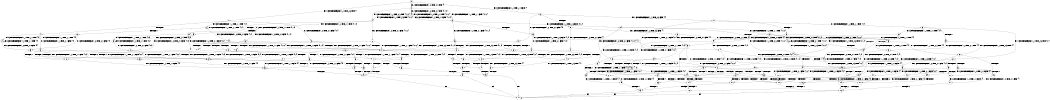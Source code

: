 digraph BCG {
size = "7, 10.5";
center = TRUE;
node [shape = circle];
0 [peripheries = 2];
0 -> 1 [label = "EX !1 !ATOMIC_EXCH_BRANCH (1, +1, TRUE, +0, 3, TRUE) !{}"];
0 -> 2 [label = "EX !2 !ATOMIC_EXCH_BRANCH (1, +0, TRUE, +0, 1, TRUE) !{}"];
0 -> 3 [label = "EX !0 !ATOMIC_EXCH_BRANCH (1, +1, TRUE, +1, 1, FALSE) !{}"];
1 -> 4 [label = "TERMINATE !1"];
1 -> 5 [label = "EX !2 !ATOMIC_EXCH_BRANCH (1, +0, TRUE, +0, 1, FALSE) !{0, 1}"];
1 -> 6 [label = "EX !0 !ATOMIC_EXCH_BRANCH (1, +1, TRUE, +1, 1, TRUE) !{0, 1}"];
2 -> 7 [label = "EX !1 !ATOMIC_EXCH_BRANCH (1, +1, TRUE, +0, 3, TRUE) !{0, 1, 2}"];
2 -> 8 [label = "EX !0 !ATOMIC_EXCH_BRANCH (1, +1, TRUE, +1, 1, FALSE) !{0, 1, 2}"];
2 -> 9 [label = "EX !2 !ATOMIC_EXCH_BRANCH (1, +0, TRUE, +0, 1, TRUE) !{0, 1, 2}"];
3 -> 10 [label = "TERMINATE !0"];
3 -> 11 [label = "EX !1 !ATOMIC_EXCH_BRANCH (1, +1, TRUE, +0, 3, FALSE) !{0}"];
3 -> 12 [label = "EX !2 !ATOMIC_EXCH_BRANCH (1, +0, TRUE, +0, 1, FALSE) !{0}"];
4 -> 13 [label = "EX !2 !ATOMIC_EXCH_BRANCH (1, +0, TRUE, +0, 1, FALSE) !{0}"];
4 -> 14 [label = "EX !0 !ATOMIC_EXCH_BRANCH (1, +1, TRUE, +1, 1, TRUE) !{0}"];
5 -> 15 [label = "TERMINATE !1"];
5 -> 16 [label = "TERMINATE !2"];
5 -> 17 [label = "EX !0 !ATOMIC_EXCH_BRANCH (1, +1, TRUE, +1, 1, FALSE) !{0, 1, 2}"];
6 -> 18 [label = "TERMINATE !1"];
6 -> 19 [label = "EX !2 !ATOMIC_EXCH_BRANCH (1, +0, TRUE, +0, 1, FALSE) !{0, 1}"];
6 -> 6 [label = "EX !0 !ATOMIC_EXCH_BRANCH (1, +1, TRUE, +1, 1, TRUE) !{0, 1}"];
7 -> 20 [label = "TERMINATE !1"];
7 -> 21 [label = "EX !0 !ATOMIC_EXCH_BRANCH (1, +1, TRUE, +1, 1, TRUE) !{0, 1, 2}"];
7 -> 22 [label = "EX !2 !ATOMIC_EXCH_BRANCH (1, +0, TRUE, +0, 1, FALSE) !{0, 1, 2}"];
8 -> 23 [label = "TERMINATE !0"];
8 -> 24 [label = "EX !1 !ATOMIC_EXCH_BRANCH (1, +1, TRUE, +0, 3, FALSE) !{0, 1, 2}"];
8 -> 25 [label = "EX !2 !ATOMIC_EXCH_BRANCH (1, +0, TRUE, +0, 1, FALSE) !{0, 1, 2}"];
9 -> 7 [label = "EX !1 !ATOMIC_EXCH_BRANCH (1, +1, TRUE, +0, 3, TRUE) !{0, 1, 2}"];
9 -> 8 [label = "EX !0 !ATOMIC_EXCH_BRANCH (1, +1, TRUE, +1, 1, FALSE) !{0, 1, 2}"];
9 -> 9 [label = "EX !2 !ATOMIC_EXCH_BRANCH (1, +0, TRUE, +0, 1, TRUE) !{0, 1, 2}"];
10 -> 26 [label = "EX !1 !ATOMIC_EXCH_BRANCH (1, +1, TRUE, +0, 3, FALSE) !{}"];
10 -> 27 [label = "EX !2 !ATOMIC_EXCH_BRANCH (1, +0, TRUE, +0, 1, FALSE) !{}"];
11 -> 28 [label = "TERMINATE !0"];
11 -> 29 [label = "EX !2 !ATOMIC_EXCH_BRANCH (1, +0, TRUE, +0, 1, FALSE) !{0, 1}"];
11 -> 30 [label = "EX !1 !ATOMIC_EXCH_BRANCH (1, +0, TRUE, +1, 1, TRUE) !{0, 1}"];
12 -> 31 [label = "TERMINATE !2"];
12 -> 32 [label = "TERMINATE !0"];
12 -> 17 [label = "EX !1 !ATOMIC_EXCH_BRANCH (1, +1, TRUE, +0, 3, TRUE) !{0, 1, 2}"];
13 -> 33 [label = "TERMINATE !2"];
13 -> 34 [label = "EX !0 !ATOMIC_EXCH_BRANCH (1, +1, TRUE, +1, 1, FALSE) !{0, 2}"];
14 -> 35 [label = "EX !2 !ATOMIC_EXCH_BRANCH (1, +0, TRUE, +0, 1, FALSE) !{0}"];
14 -> 14 [label = "EX !0 !ATOMIC_EXCH_BRANCH (1, +1, TRUE, +1, 1, TRUE) !{0}"];
15 -> 33 [label = "TERMINATE !2"];
15 -> 34 [label = "EX !0 !ATOMIC_EXCH_BRANCH (1, +1, TRUE, +1, 1, FALSE) !{0, 2}"];
16 -> 36 [label = "TERMINATE !1"];
16 -> 37 [label = "EX !0 !ATOMIC_EXCH_BRANCH (1, +1, TRUE, +1, 1, FALSE) !{0, 1}"];
17 -> 38 [label = "TERMINATE !1"];
17 -> 39 [label = "TERMINATE !2"];
17 -> 40 [label = "TERMINATE !0"];
18 -> 35 [label = "EX !2 !ATOMIC_EXCH_BRANCH (1, +0, TRUE, +0, 1, FALSE) !{0}"];
18 -> 14 [label = "EX !0 !ATOMIC_EXCH_BRANCH (1, +1, TRUE, +1, 1, TRUE) !{0}"];
19 -> 41 [label = "TERMINATE !1"];
19 -> 42 [label = "TERMINATE !2"];
19 -> 17 [label = "EX !0 !ATOMIC_EXCH_BRANCH (1, +1, TRUE, +1, 1, FALSE) !{0, 1, 2}"];
20 -> 43 [label = "EX !0 !ATOMIC_EXCH_BRANCH (1, +1, TRUE, +1, 1, TRUE) !{0, 2}"];
20 -> 44 [label = "EX !2 !ATOMIC_EXCH_BRANCH (1, +0, TRUE, +0, 1, FALSE) !{0, 2}"];
21 -> 45 [label = "TERMINATE !1"];
21 -> 46 [label = "EX !2 !ATOMIC_EXCH_BRANCH (1, +0, TRUE, +0, 1, FALSE) !{0, 1, 2}"];
21 -> 21 [label = "EX !0 !ATOMIC_EXCH_BRANCH (1, +1, TRUE, +1, 1, TRUE) !{0, 1, 2}"];
22 -> 15 [label = "TERMINATE !1"];
22 -> 16 [label = "TERMINATE !2"];
22 -> 17 [label = "EX !0 !ATOMIC_EXCH_BRANCH (1, +1, TRUE, +1, 1, FALSE) !{0, 1, 2}"];
23 -> 47 [label = "EX !1 !ATOMIC_EXCH_BRANCH (1, +1, TRUE, +0, 3, FALSE) !{1, 2}"];
23 -> 48 [label = "EX !2 !ATOMIC_EXCH_BRANCH (1, +0, TRUE, +0, 1, FALSE) !{1, 2}"];
24 -> 49 [label = "TERMINATE !0"];
24 -> 50 [label = "EX !2 !ATOMIC_EXCH_BRANCH (1, +0, TRUE, +0, 1, FALSE) !{0, 1, 2}"];
24 -> 51 [label = "EX !1 !ATOMIC_EXCH_BRANCH (1, +0, TRUE, +1, 1, TRUE) !{0, 1, 2}"];
25 -> 31 [label = "TERMINATE !2"];
25 -> 32 [label = "TERMINATE !0"];
25 -> 17 [label = "EX !1 !ATOMIC_EXCH_BRANCH (1, +1, TRUE, +0, 3, TRUE) !{0, 1, 2}"];
26 -> 52 [label = "EX !2 !ATOMIC_EXCH_BRANCH (1, +0, TRUE, +0, 1, FALSE) !{1}"];
26 -> 53 [label = "EX !1 !ATOMIC_EXCH_BRANCH (1, +0, TRUE, +1, 1, TRUE) !{1}"];
27 -> 54 [label = "TERMINATE !2"];
27 -> 55 [label = "EX !1 !ATOMIC_EXCH_BRANCH (1, +1, TRUE, +0, 3, TRUE) !{1, 2}"];
28 -> 52 [label = "EX !2 !ATOMIC_EXCH_BRANCH (1, +0, TRUE, +0, 1, FALSE) !{1}"];
28 -> 53 [label = "EX !1 !ATOMIC_EXCH_BRANCH (1, +0, TRUE, +1, 1, TRUE) !{1}"];
29 -> 56 [label = "TERMINATE !2"];
29 -> 57 [label = "TERMINATE !0"];
29 -> 58 [label = "EX !1 !ATOMIC_EXCH_BRANCH (1, +0, TRUE, +1, 1, FALSE) !{0, 1, 2}"];
30 -> 59 [label = "TERMINATE !0"];
30 -> 60 [label = "EX !2 !ATOMIC_EXCH_BRANCH (1, +0, TRUE, +0, 1, TRUE) !{0, 1}"];
30 -> 61 [label = "EX !1 !ATOMIC_EXCH_BRANCH (1, +1, TRUE, +0, 3, TRUE) !{0, 1}"];
31 -> 62 [label = "TERMINATE !0"];
31 -> 37 [label = "EX !1 !ATOMIC_EXCH_BRANCH (1, +1, TRUE, +0, 3, TRUE) !{0, 1}"];
32 -> 54 [label = "TERMINATE !2"];
32 -> 55 [label = "EX !1 !ATOMIC_EXCH_BRANCH (1, +1, TRUE, +0, 3, TRUE) !{1, 2}"];
33 -> 63 [label = "EX !0 !ATOMIC_EXCH_BRANCH (1, +1, TRUE, +1, 1, FALSE) !{0}"];
34 -> 64 [label = "TERMINATE !2"];
34 -> 65 [label = "TERMINATE !0"];
35 -> 66 [label = "TERMINATE !2"];
35 -> 34 [label = "EX !0 !ATOMIC_EXCH_BRANCH (1, +1, TRUE, +1, 1, FALSE) !{0, 2}"];
36 -> 63 [label = "EX !0 !ATOMIC_EXCH_BRANCH (1, +1, TRUE, +1, 1, FALSE) !{0}"];
37 -> 67 [label = "TERMINATE !1"];
37 -> 68 [label = "TERMINATE !0"];
38 -> 64 [label = "TERMINATE !2"];
38 -> 65 [label = "TERMINATE !0"];
39 -> 67 [label = "TERMINATE !1"];
39 -> 68 [label = "TERMINATE !0"];
40 -> 69 [label = "TERMINATE !1"];
40 -> 70 [label = "TERMINATE !2"];
41 -> 66 [label = "TERMINATE !2"];
41 -> 34 [label = "EX !0 !ATOMIC_EXCH_BRANCH (1, +1, TRUE, +1, 1, FALSE) !{0, 2}"];
42 -> 71 [label = "TERMINATE !1"];
42 -> 37 [label = "EX !0 !ATOMIC_EXCH_BRANCH (1, +1, TRUE, +1, 1, FALSE) !{0, 1}"];
43 -> 72 [label = "EX !2 !ATOMIC_EXCH_BRANCH (1, +0, TRUE, +0, 1, FALSE) !{0, 2}"];
43 -> 43 [label = "EX !0 !ATOMIC_EXCH_BRANCH (1, +1, TRUE, +1, 1, TRUE) !{0, 2}"];
44 -> 33 [label = "TERMINATE !2"];
44 -> 34 [label = "EX !0 !ATOMIC_EXCH_BRANCH (1, +1, TRUE, +1, 1, FALSE) !{0, 2}"];
45 -> 72 [label = "EX !2 !ATOMIC_EXCH_BRANCH (1, +0, TRUE, +0, 1, FALSE) !{0, 2}"];
45 -> 43 [label = "EX !0 !ATOMIC_EXCH_BRANCH (1, +1, TRUE, +1, 1, TRUE) !{0, 2}"];
46 -> 41 [label = "TERMINATE !1"];
46 -> 42 [label = "TERMINATE !2"];
46 -> 17 [label = "EX !0 !ATOMIC_EXCH_BRANCH (1, +1, TRUE, +1, 1, FALSE) !{0, 1, 2}"];
47 -> 73 [label = "EX !2 !ATOMIC_EXCH_BRANCH (1, +0, TRUE, +0, 1, FALSE) !{1, 2}"];
47 -> 74 [label = "EX !1 !ATOMIC_EXCH_BRANCH (1, +0, TRUE, +1, 1, TRUE) !{1, 2}"];
48 -> 54 [label = "TERMINATE !2"];
48 -> 55 [label = "EX !1 !ATOMIC_EXCH_BRANCH (1, +1, TRUE, +0, 3, TRUE) !{1, 2}"];
49 -> 73 [label = "EX !2 !ATOMIC_EXCH_BRANCH (1, +0, TRUE, +0, 1, FALSE) !{1, 2}"];
49 -> 74 [label = "EX !1 !ATOMIC_EXCH_BRANCH (1, +0, TRUE, +1, 1, TRUE) !{1, 2}"];
50 -> 56 [label = "TERMINATE !2"];
50 -> 57 [label = "TERMINATE !0"];
50 -> 58 [label = "EX !1 !ATOMIC_EXCH_BRANCH (1, +0, TRUE, +1, 1, FALSE) !{0, 1, 2}"];
51 -> 75 [label = "TERMINATE !0"];
51 -> 76 [label = "EX !2 !ATOMIC_EXCH_BRANCH (1, +0, TRUE, +0, 1, TRUE) !{0, 1, 2}"];
51 -> 77 [label = "EX !1 !ATOMIC_EXCH_BRANCH (1, +1, TRUE, +0, 3, TRUE) !{0, 1, 2}"];
52 -> 78 [label = "TERMINATE !2"];
52 -> 79 [label = "EX !1 !ATOMIC_EXCH_BRANCH (1, +0, TRUE, +1, 1, FALSE) !{1, 2}"];
53 -> 80 [label = "EX !2 !ATOMIC_EXCH_BRANCH (1, +0, TRUE, +0, 1, TRUE) !{1}"];
53 -> 81 [label = "EX !1 !ATOMIC_EXCH_BRANCH (1, +1, TRUE, +0, 3, TRUE) !{1}"];
54 -> 82 [label = "EX !1 !ATOMIC_EXCH_BRANCH (1, +1, TRUE, +0, 3, TRUE) !{1}"];
55 -> 69 [label = "TERMINATE !1"];
55 -> 70 [label = "TERMINATE !2"];
56 -> 83 [label = "TERMINATE !0"];
56 -> 84 [label = "EX !1 !ATOMIC_EXCH_BRANCH (1, +0, TRUE, +1, 1, FALSE) !{0, 1}"];
57 -> 78 [label = "TERMINATE !2"];
57 -> 79 [label = "EX !1 !ATOMIC_EXCH_BRANCH (1, +0, TRUE, +1, 1, FALSE) !{1, 2}"];
58 -> 85 [label = "TERMINATE !1"];
58 -> 86 [label = "TERMINATE !2"];
58 -> 87 [label = "TERMINATE !0"];
59 -> 80 [label = "EX !2 !ATOMIC_EXCH_BRANCH (1, +0, TRUE, +0, 1, TRUE) !{1}"];
59 -> 81 [label = "EX !1 !ATOMIC_EXCH_BRANCH (1, +1, TRUE, +0, 3, TRUE) !{1}"];
60 -> 75 [label = "TERMINATE !0"];
60 -> 76 [label = "EX !2 !ATOMIC_EXCH_BRANCH (1, +0, TRUE, +0, 1, TRUE) !{0, 1, 2}"];
60 -> 77 [label = "EX !1 !ATOMIC_EXCH_BRANCH (1, +1, TRUE, +0, 3, TRUE) !{0, 1, 2}"];
61 -> 88 [label = "TERMINATE !1"];
61 -> 89 [label = "TERMINATE !0"];
61 -> 90 [label = "EX !2 !ATOMIC_EXCH_BRANCH (1, +0, TRUE, +0, 1, FALSE) !{0, 1}"];
62 -> 82 [label = "EX !1 !ATOMIC_EXCH_BRANCH (1, +1, TRUE, +0, 3, TRUE) !{1}"];
63 -> 91 [label = "TERMINATE !0"];
64 -> 91 [label = "TERMINATE !0"];
65 -> 92 [label = "TERMINATE !2"];
66 -> 63 [label = "EX !0 !ATOMIC_EXCH_BRANCH (1, +1, TRUE, +1, 1, FALSE) !{0}"];
67 -> 91 [label = "TERMINATE !0"];
68 -> 93 [label = "TERMINATE !1"];
69 -> 92 [label = "TERMINATE !2"];
70 -> 93 [label = "TERMINATE !1"];
71 -> 63 [label = "EX !0 !ATOMIC_EXCH_BRANCH (1, +1, TRUE, +1, 1, FALSE) !{0}"];
72 -> 66 [label = "TERMINATE !2"];
72 -> 34 [label = "EX !0 !ATOMIC_EXCH_BRANCH (1, +1, TRUE, +1, 1, FALSE) !{0, 2}"];
73 -> 78 [label = "TERMINATE !2"];
73 -> 79 [label = "EX !1 !ATOMIC_EXCH_BRANCH (1, +0, TRUE, +1, 1, FALSE) !{1, 2}"];
74 -> 94 [label = "EX !2 !ATOMIC_EXCH_BRANCH (1, +0, TRUE, +0, 1, TRUE) !{1, 2}"];
74 -> 95 [label = "EX !1 !ATOMIC_EXCH_BRANCH (1, +1, TRUE, +0, 3, TRUE) !{1, 2}"];
75 -> 94 [label = "EX !2 !ATOMIC_EXCH_BRANCH (1, +0, TRUE, +0, 1, TRUE) !{1, 2}"];
75 -> 95 [label = "EX !1 !ATOMIC_EXCH_BRANCH (1, +1, TRUE, +0, 3, TRUE) !{1, 2}"];
76 -> 75 [label = "TERMINATE !0"];
76 -> 76 [label = "EX !2 !ATOMIC_EXCH_BRANCH (1, +0, TRUE, +0, 1, TRUE) !{0, 1, 2}"];
76 -> 77 [label = "EX !1 !ATOMIC_EXCH_BRANCH (1, +1, TRUE, +0, 3, TRUE) !{0, 1, 2}"];
77 -> 96 [label = "TERMINATE !1"];
77 -> 97 [label = "TERMINATE !0"];
77 -> 98 [label = "EX !2 !ATOMIC_EXCH_BRANCH (1, +0, TRUE, +0, 1, FALSE) !{0, 1, 2}"];
78 -> 99 [label = "EX !1 !ATOMIC_EXCH_BRANCH (1, +0, TRUE, +1, 1, FALSE) !{1}"];
79 -> 100 [label = "TERMINATE !1"];
79 -> 101 [label = "TERMINATE !2"];
80 -> 94 [label = "EX !2 !ATOMIC_EXCH_BRANCH (1, +0, TRUE, +0, 1, TRUE) !{1, 2}"];
80 -> 95 [label = "EX !1 !ATOMIC_EXCH_BRANCH (1, +1, TRUE, +0, 3, TRUE) !{1, 2}"];
81 -> 102 [label = "TERMINATE !1"];
81 -> 103 [label = "EX !2 !ATOMIC_EXCH_BRANCH (1, +0, TRUE, +0, 1, FALSE) !{1}"];
82 -> 93 [label = "TERMINATE !1"];
83 -> 99 [label = "EX !1 !ATOMIC_EXCH_BRANCH (1, +0, TRUE, +1, 1, FALSE) !{1}"];
84 -> 104 [label = "TERMINATE !1"];
84 -> 105 [label = "TERMINATE !0"];
85 -> 106 [label = "TERMINATE !2"];
85 -> 107 [label = "TERMINATE !0"];
86 -> 104 [label = "TERMINATE !1"];
86 -> 105 [label = "TERMINATE !0"];
87 -> 100 [label = "TERMINATE !1"];
87 -> 101 [label = "TERMINATE !2"];
88 -> 108 [label = "TERMINATE !0"];
88 -> 109 [label = "EX !2 !ATOMIC_EXCH_BRANCH (1, +0, TRUE, +0, 1, FALSE) !{0}"];
89 -> 102 [label = "TERMINATE !1"];
89 -> 103 [label = "EX !2 !ATOMIC_EXCH_BRANCH (1, +0, TRUE, +0, 1, FALSE) !{1}"];
90 -> 85 [label = "TERMINATE !1"];
90 -> 86 [label = "TERMINATE !2"];
90 -> 87 [label = "TERMINATE !0"];
91 -> 110 [label = "exit"];
92 -> 110 [label = "exit"];
93 -> 110 [label = "exit"];
94 -> 94 [label = "EX !2 !ATOMIC_EXCH_BRANCH (1, +0, TRUE, +0, 1, TRUE) !{1, 2}"];
94 -> 95 [label = "EX !1 !ATOMIC_EXCH_BRANCH (1, +1, TRUE, +0, 3, TRUE) !{1, 2}"];
95 -> 111 [label = "TERMINATE !1"];
95 -> 112 [label = "EX !2 !ATOMIC_EXCH_BRANCH (1, +0, TRUE, +0, 1, FALSE) !{1, 2}"];
96 -> 113 [label = "TERMINATE !0"];
96 -> 114 [label = "EX !2 !ATOMIC_EXCH_BRANCH (1, +0, TRUE, +0, 1, FALSE) !{0, 2}"];
97 -> 111 [label = "TERMINATE !1"];
97 -> 112 [label = "EX !2 !ATOMIC_EXCH_BRANCH (1, +0, TRUE, +0, 1, FALSE) !{1, 2}"];
98 -> 85 [label = "TERMINATE !1"];
98 -> 86 [label = "TERMINATE !2"];
98 -> 87 [label = "TERMINATE !0"];
99 -> 115 [label = "TERMINATE !1"];
100 -> 116 [label = "TERMINATE !2"];
101 -> 115 [label = "TERMINATE !1"];
102 -> 117 [label = "EX !2 !ATOMIC_EXCH_BRANCH (1, +0, TRUE, +0, 1, FALSE) !{}"];
103 -> 100 [label = "TERMINATE !1"];
103 -> 101 [label = "TERMINATE !2"];
104 -> 118 [label = "TERMINATE !0"];
105 -> 115 [label = "TERMINATE !1"];
106 -> 118 [label = "TERMINATE !0"];
107 -> 116 [label = "TERMINATE !2"];
108 -> 117 [label = "EX !2 !ATOMIC_EXCH_BRANCH (1, +0, TRUE, +0, 1, FALSE) !{}"];
109 -> 106 [label = "TERMINATE !2"];
109 -> 107 [label = "TERMINATE !0"];
111 -> 119 [label = "EX !2 !ATOMIC_EXCH_BRANCH (1, +0, TRUE, +0, 1, FALSE) !{2}"];
112 -> 100 [label = "TERMINATE !1"];
112 -> 101 [label = "TERMINATE !2"];
113 -> 119 [label = "EX !2 !ATOMIC_EXCH_BRANCH (1, +0, TRUE, +0, 1, FALSE) !{2}"];
114 -> 106 [label = "TERMINATE !2"];
114 -> 107 [label = "TERMINATE !0"];
115 -> 110 [label = "exit"];
116 -> 110 [label = "exit"];
117 -> 116 [label = "TERMINATE !2"];
118 -> 110 [label = "exit"];
119 -> 116 [label = "TERMINATE !2"];
}
